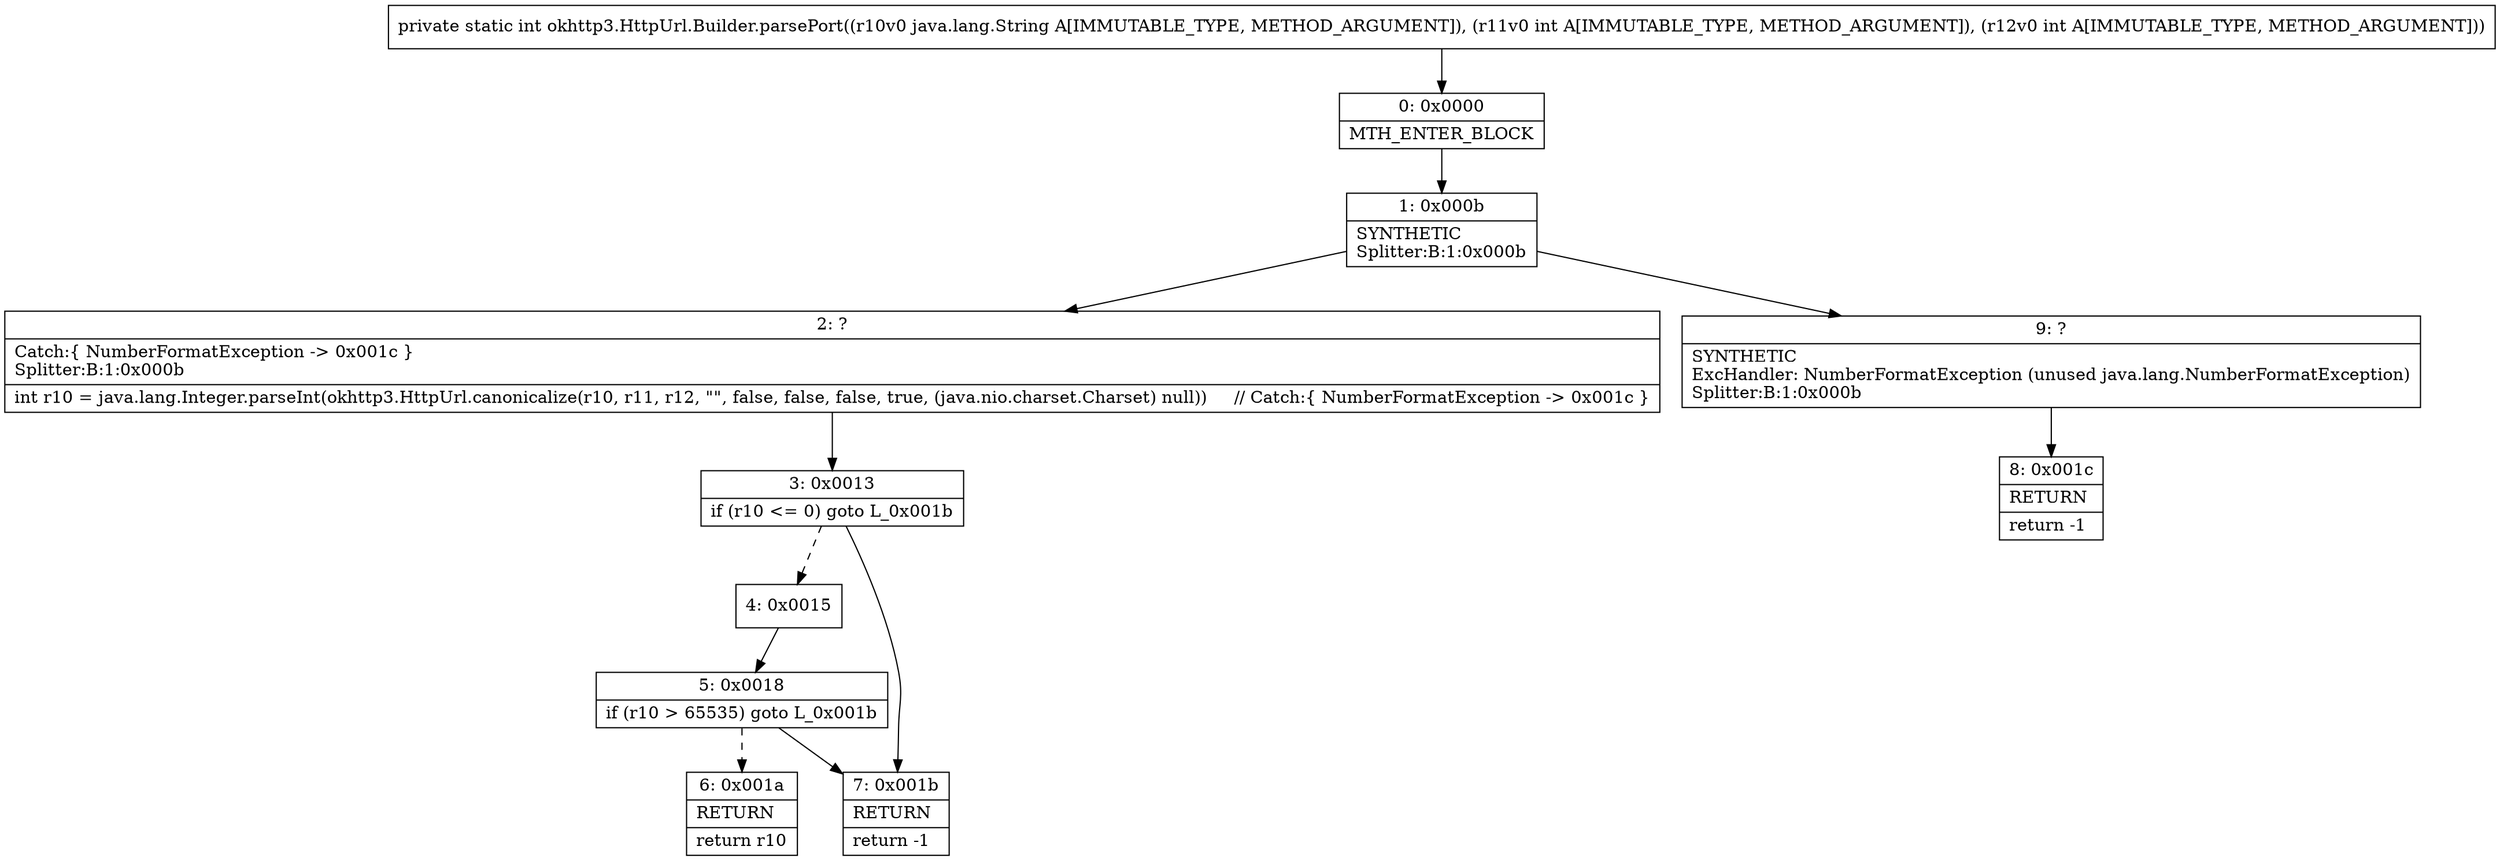 digraph "CFG forokhttp3.HttpUrl.Builder.parsePort(Ljava\/lang\/String;II)I" {
Node_0 [shape=record,label="{0\:\ 0x0000|MTH_ENTER_BLOCK\l}"];
Node_1 [shape=record,label="{1\:\ 0x000b|SYNTHETIC\lSplitter:B:1:0x000b\l}"];
Node_2 [shape=record,label="{2\:\ ?|Catch:\{ NumberFormatException \-\> 0x001c \}\lSplitter:B:1:0x000b\l|int r10 = java.lang.Integer.parseInt(okhttp3.HttpUrl.canonicalize(r10, r11, r12, \"\", false, false, false, true, (java.nio.charset.Charset) null))     \/\/ Catch:\{ NumberFormatException \-\> 0x001c \}\l}"];
Node_3 [shape=record,label="{3\:\ 0x0013|if (r10 \<= 0) goto L_0x001b\l}"];
Node_4 [shape=record,label="{4\:\ 0x0015}"];
Node_5 [shape=record,label="{5\:\ 0x0018|if (r10 \> 65535) goto L_0x001b\l}"];
Node_6 [shape=record,label="{6\:\ 0x001a|RETURN\l|return r10\l}"];
Node_7 [shape=record,label="{7\:\ 0x001b|RETURN\l|return \-1\l}"];
Node_8 [shape=record,label="{8\:\ 0x001c|RETURN\l|return \-1\l}"];
Node_9 [shape=record,label="{9\:\ ?|SYNTHETIC\lExcHandler: NumberFormatException (unused java.lang.NumberFormatException)\lSplitter:B:1:0x000b\l}"];
MethodNode[shape=record,label="{private static int okhttp3.HttpUrl.Builder.parsePort((r10v0 java.lang.String A[IMMUTABLE_TYPE, METHOD_ARGUMENT]), (r11v0 int A[IMMUTABLE_TYPE, METHOD_ARGUMENT]), (r12v0 int A[IMMUTABLE_TYPE, METHOD_ARGUMENT])) }"];
MethodNode -> Node_0;
Node_0 -> Node_1;
Node_1 -> Node_2;
Node_1 -> Node_9;
Node_2 -> Node_3;
Node_3 -> Node_4[style=dashed];
Node_3 -> Node_7;
Node_4 -> Node_5;
Node_5 -> Node_6[style=dashed];
Node_5 -> Node_7;
Node_9 -> Node_8;
}

